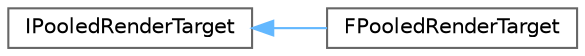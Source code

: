 digraph "Graphical Class Hierarchy"
{
 // INTERACTIVE_SVG=YES
 // LATEX_PDF_SIZE
  bgcolor="transparent";
  edge [fontname=Helvetica,fontsize=10,labelfontname=Helvetica,labelfontsize=10];
  node [fontname=Helvetica,fontsize=10,shape=box,height=0.2,width=0.4];
  rankdir="LR";
  Node0 [id="Node000000",label="IPooledRenderTarget",height=0.2,width=0.4,color="grey40", fillcolor="white", style="filled",URL="$dd/dfb/structIPooledRenderTarget.html",tooltip="Render thread side, use TRefCountPtr<IPooledRenderTarget>, allows sharing and VisualizeTexture."];
  Node0 -> Node1 [id="edge5564_Node000000_Node000001",dir="back",color="steelblue1",style="solid",tooltip=" "];
  Node1 [id="Node000001",label="FPooledRenderTarget",height=0.2,width=0.4,color="grey40", fillcolor="white", style="filled",URL="$df/daa/structFPooledRenderTarget.html",tooltip="The reference to a pooled render target, use like this: TRefCountPtr<IPooledRenderTarget>"];
}
